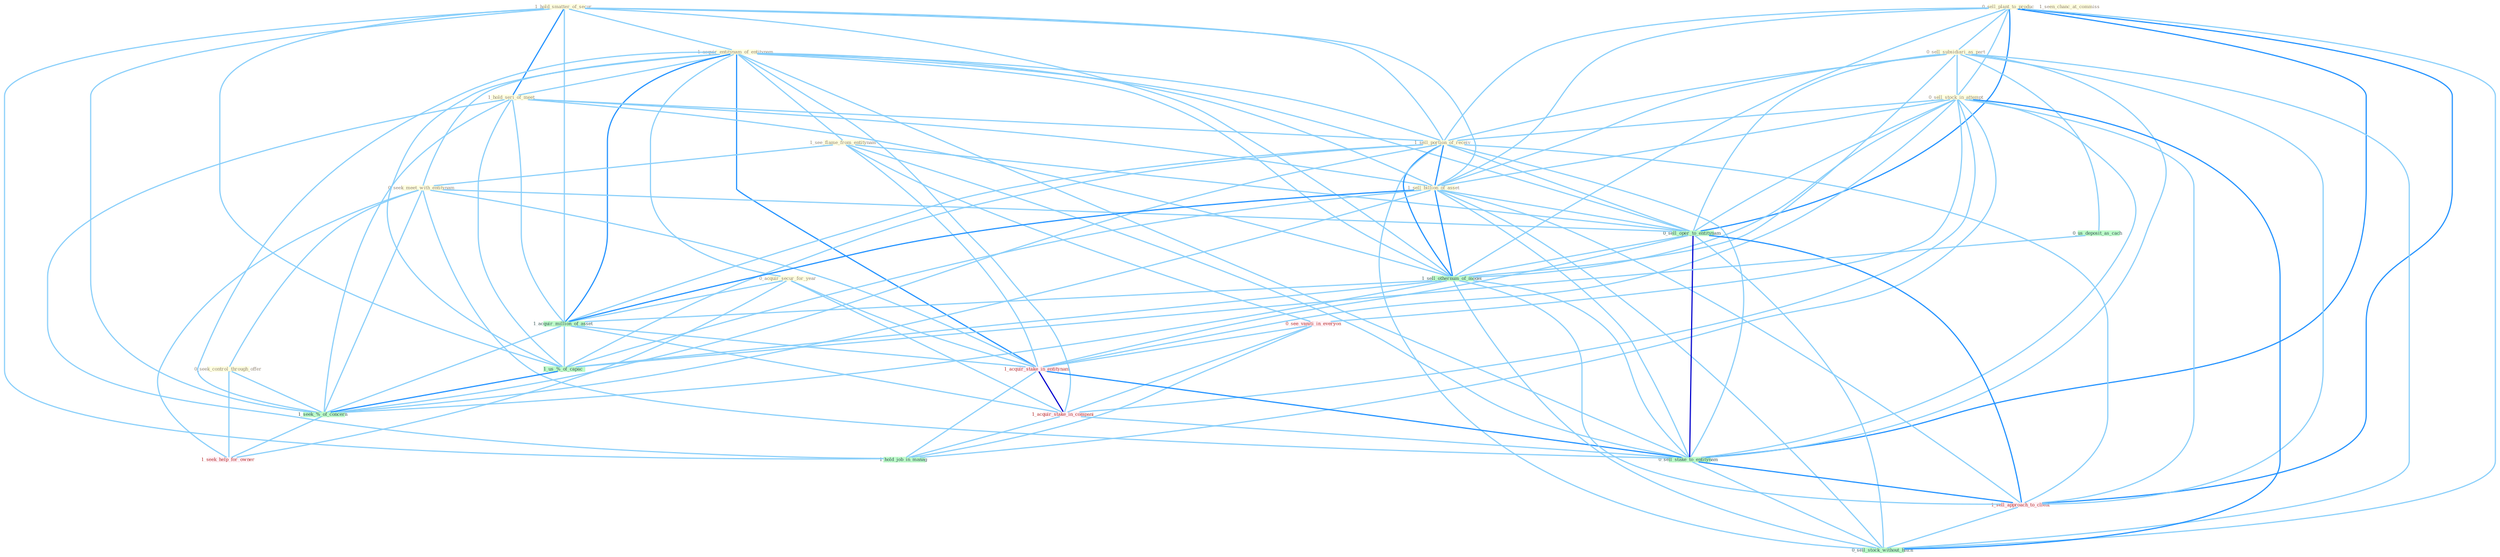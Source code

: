 Graph G{ 
    node
    [shape=polygon,style=filled,width=.5,height=.06,color="#BDFCC9",fixedsize=true,fontsize=4,
    fontcolor="#2f4f4f"];
    {node
    [color="#ffffe0", fontcolor="#8b7d6b"] "1_hold_smatter_of_secur " "0_sell_plant_to_produc " "1_acquir_entitynam_of_entitynam " "1_hold_seri_of_meet " "1_seen_chanc_at_commiss " "1_see_flame_from_entitynam " "0_sell_subsidiari_as_part " "0_seek_meet_with_entitynam " "0_sell_stock_in_attempt " "0_seek_control_through_offer " "1_sell_portion_of_receiv " "0_acquir_secur_for_year " "1_sell_billion_of_asset "}
{node [color="#fff0f5", fontcolor="#b22222"] "0_see_vaniti_in_everyon " "1_acquir_stake_in_entitynam " "1_acquir_stake_in_compani " "1_sell_approach_to_client " "1_seek_help_for_owner "}
edge [color="#B0E2FF"];

	"1_hold_smatter_of_secur " -- "1_acquir_entitynam_of_entitynam " [w="1", color="#87cefa" ];
	"1_hold_smatter_of_secur " -- "1_hold_seri_of_meet " [w="2", color="#1e90ff" , len=0.8];
	"1_hold_smatter_of_secur " -- "1_sell_portion_of_receiv " [w="1", color="#87cefa" ];
	"1_hold_smatter_of_secur " -- "1_sell_billion_of_asset " [w="1", color="#87cefa" ];
	"1_hold_smatter_of_secur " -- "1_sell_othernum_of_model " [w="1", color="#87cefa" ];
	"1_hold_smatter_of_secur " -- "1_acquir_million_of_asset " [w="1", color="#87cefa" ];
	"1_hold_smatter_of_secur " -- "1_us_%_of_capac " [w="1", color="#87cefa" ];
	"1_hold_smatter_of_secur " -- "1_hold_job_in_manag " [w="1", color="#87cefa" ];
	"1_hold_smatter_of_secur " -- "1_seek_%_of_concern " [w="1", color="#87cefa" ];
	"0_sell_plant_to_produc " -- "0_sell_subsidiari_as_part " [w="1", color="#87cefa" ];
	"0_sell_plant_to_produc " -- "0_sell_stock_in_attempt " [w="1", color="#87cefa" ];
	"0_sell_plant_to_produc " -- "1_sell_portion_of_receiv " [w="1", color="#87cefa" ];
	"0_sell_plant_to_produc " -- "1_sell_billion_of_asset " [w="1", color="#87cefa" ];
	"0_sell_plant_to_produc " -- "0_sell_oper_to_entitynam " [w="2", color="#1e90ff" , len=0.8];
	"0_sell_plant_to_produc " -- "1_sell_othernum_of_model " [w="1", color="#87cefa" ];
	"0_sell_plant_to_produc " -- "0_sell_stake_to_entitynam " [w="2", color="#1e90ff" , len=0.8];
	"0_sell_plant_to_produc " -- "1_sell_approach_to_client " [w="2", color="#1e90ff" , len=0.8];
	"0_sell_plant_to_produc " -- "0_sell_stock_without_hitch " [w="1", color="#87cefa" ];
	"1_acquir_entitynam_of_entitynam " -- "1_hold_seri_of_meet " [w="1", color="#87cefa" ];
	"1_acquir_entitynam_of_entitynam " -- "1_see_flame_from_entitynam " [w="1", color="#87cefa" ];
	"1_acquir_entitynam_of_entitynam " -- "0_seek_meet_with_entitynam " [w="1", color="#87cefa" ];
	"1_acquir_entitynam_of_entitynam " -- "1_sell_portion_of_receiv " [w="1", color="#87cefa" ];
	"1_acquir_entitynam_of_entitynam " -- "0_acquir_secur_for_year " [w="1", color="#87cefa" ];
	"1_acquir_entitynam_of_entitynam " -- "1_sell_billion_of_asset " [w="1", color="#87cefa" ];
	"1_acquir_entitynam_of_entitynam " -- "0_sell_oper_to_entitynam " [w="1", color="#87cefa" ];
	"1_acquir_entitynam_of_entitynam " -- "1_sell_othernum_of_model " [w="1", color="#87cefa" ];
	"1_acquir_entitynam_of_entitynam " -- "1_acquir_million_of_asset " [w="2", color="#1e90ff" , len=0.8];
	"1_acquir_entitynam_of_entitynam " -- "1_acquir_stake_in_entitynam " [w="2", color="#1e90ff" , len=0.8];
	"1_acquir_entitynam_of_entitynam " -- "1_acquir_stake_in_compani " [w="1", color="#87cefa" ];
	"1_acquir_entitynam_of_entitynam " -- "0_sell_stake_to_entitynam " [w="1", color="#87cefa" ];
	"1_acquir_entitynam_of_entitynam " -- "1_us_%_of_capac " [w="1", color="#87cefa" ];
	"1_acquir_entitynam_of_entitynam " -- "1_seek_%_of_concern " [w="1", color="#87cefa" ];
	"1_hold_seri_of_meet " -- "1_sell_portion_of_receiv " [w="1", color="#87cefa" ];
	"1_hold_seri_of_meet " -- "1_sell_billion_of_asset " [w="1", color="#87cefa" ];
	"1_hold_seri_of_meet " -- "1_sell_othernum_of_model " [w="1", color="#87cefa" ];
	"1_hold_seri_of_meet " -- "1_acquir_million_of_asset " [w="1", color="#87cefa" ];
	"1_hold_seri_of_meet " -- "1_us_%_of_capac " [w="1", color="#87cefa" ];
	"1_hold_seri_of_meet " -- "1_hold_job_in_manag " [w="1", color="#87cefa" ];
	"1_hold_seri_of_meet " -- "1_seek_%_of_concern " [w="1", color="#87cefa" ];
	"1_see_flame_from_entitynam " -- "0_seek_meet_with_entitynam " [w="1", color="#87cefa" ];
	"1_see_flame_from_entitynam " -- "0_sell_oper_to_entitynam " [w="1", color="#87cefa" ];
	"1_see_flame_from_entitynam " -- "0_see_vaniti_in_everyon " [w="1", color="#87cefa" ];
	"1_see_flame_from_entitynam " -- "1_acquir_stake_in_entitynam " [w="1", color="#87cefa" ];
	"1_see_flame_from_entitynam " -- "0_sell_stake_to_entitynam " [w="1", color="#87cefa" ];
	"0_sell_subsidiari_as_part " -- "0_sell_stock_in_attempt " [w="1", color="#87cefa" ];
	"0_sell_subsidiari_as_part " -- "1_sell_portion_of_receiv " [w="1", color="#87cefa" ];
	"0_sell_subsidiari_as_part " -- "1_sell_billion_of_asset " [w="1", color="#87cefa" ];
	"0_sell_subsidiari_as_part " -- "0_sell_oper_to_entitynam " [w="1", color="#87cefa" ];
	"0_sell_subsidiari_as_part " -- "1_sell_othernum_of_model " [w="1", color="#87cefa" ];
	"0_sell_subsidiari_as_part " -- "0_us_deposit_as_cach " [w="1", color="#87cefa" ];
	"0_sell_subsidiari_as_part " -- "0_sell_stake_to_entitynam " [w="1", color="#87cefa" ];
	"0_sell_subsidiari_as_part " -- "1_sell_approach_to_client " [w="1", color="#87cefa" ];
	"0_sell_subsidiari_as_part " -- "0_sell_stock_without_hitch " [w="1", color="#87cefa" ];
	"0_seek_meet_with_entitynam " -- "0_seek_control_through_offer " [w="1", color="#87cefa" ];
	"0_seek_meet_with_entitynam " -- "0_sell_oper_to_entitynam " [w="1", color="#87cefa" ];
	"0_seek_meet_with_entitynam " -- "1_acquir_stake_in_entitynam " [w="1", color="#87cefa" ];
	"0_seek_meet_with_entitynam " -- "0_sell_stake_to_entitynam " [w="1", color="#87cefa" ];
	"0_seek_meet_with_entitynam " -- "1_seek_%_of_concern " [w="1", color="#87cefa" ];
	"0_seek_meet_with_entitynam " -- "1_seek_help_for_owner " [w="1", color="#87cefa" ];
	"0_sell_stock_in_attempt " -- "1_sell_portion_of_receiv " [w="1", color="#87cefa" ];
	"0_sell_stock_in_attempt " -- "1_sell_billion_of_asset " [w="1", color="#87cefa" ];
	"0_sell_stock_in_attempt " -- "0_sell_oper_to_entitynam " [w="1", color="#87cefa" ];
	"0_sell_stock_in_attempt " -- "1_sell_othernum_of_model " [w="1", color="#87cefa" ];
	"0_sell_stock_in_attempt " -- "0_see_vaniti_in_everyon " [w="1", color="#87cefa" ];
	"0_sell_stock_in_attempt " -- "1_acquir_stake_in_entitynam " [w="1", color="#87cefa" ];
	"0_sell_stock_in_attempt " -- "1_acquir_stake_in_compani " [w="1", color="#87cefa" ];
	"0_sell_stock_in_attempt " -- "0_sell_stake_to_entitynam " [w="1", color="#87cefa" ];
	"0_sell_stock_in_attempt " -- "1_sell_approach_to_client " [w="1", color="#87cefa" ];
	"0_sell_stock_in_attempt " -- "1_hold_job_in_manag " [w="1", color="#87cefa" ];
	"0_sell_stock_in_attempt " -- "0_sell_stock_without_hitch " [w="2", color="#1e90ff" , len=0.8];
	"0_seek_control_through_offer " -- "1_seek_%_of_concern " [w="1", color="#87cefa" ];
	"0_seek_control_through_offer " -- "1_seek_help_for_owner " [w="1", color="#87cefa" ];
	"1_sell_portion_of_receiv " -- "1_sell_billion_of_asset " [w="2", color="#1e90ff" , len=0.8];
	"1_sell_portion_of_receiv " -- "0_sell_oper_to_entitynam " [w="1", color="#87cefa" ];
	"1_sell_portion_of_receiv " -- "1_sell_othernum_of_model " [w="2", color="#1e90ff" , len=0.8];
	"1_sell_portion_of_receiv " -- "1_acquir_million_of_asset " [w="1", color="#87cefa" ];
	"1_sell_portion_of_receiv " -- "0_sell_stake_to_entitynam " [w="1", color="#87cefa" ];
	"1_sell_portion_of_receiv " -- "1_us_%_of_capac " [w="1", color="#87cefa" ];
	"1_sell_portion_of_receiv " -- "1_sell_approach_to_client " [w="1", color="#87cefa" ];
	"1_sell_portion_of_receiv " -- "0_sell_stock_without_hitch " [w="1", color="#87cefa" ];
	"1_sell_portion_of_receiv " -- "1_seek_%_of_concern " [w="1", color="#87cefa" ];
	"0_acquir_secur_for_year " -- "1_acquir_million_of_asset " [w="1", color="#87cefa" ];
	"0_acquir_secur_for_year " -- "1_acquir_stake_in_entitynam " [w="1", color="#87cefa" ];
	"0_acquir_secur_for_year " -- "1_acquir_stake_in_compani " [w="1", color="#87cefa" ];
	"0_acquir_secur_for_year " -- "1_seek_help_for_owner " [w="1", color="#87cefa" ];
	"1_sell_billion_of_asset " -- "0_sell_oper_to_entitynam " [w="1", color="#87cefa" ];
	"1_sell_billion_of_asset " -- "1_sell_othernum_of_model " [w="2", color="#1e90ff" , len=0.8];
	"1_sell_billion_of_asset " -- "1_acquir_million_of_asset " [w="2", color="#1e90ff" , len=0.8];
	"1_sell_billion_of_asset " -- "0_sell_stake_to_entitynam " [w="1", color="#87cefa" ];
	"1_sell_billion_of_asset " -- "1_us_%_of_capac " [w="1", color="#87cefa" ];
	"1_sell_billion_of_asset " -- "1_sell_approach_to_client " [w="1", color="#87cefa" ];
	"1_sell_billion_of_asset " -- "0_sell_stock_without_hitch " [w="1", color="#87cefa" ];
	"1_sell_billion_of_asset " -- "1_seek_%_of_concern " [w="1", color="#87cefa" ];
	"0_sell_oper_to_entitynam " -- "1_sell_othernum_of_model " [w="1", color="#87cefa" ];
	"0_sell_oper_to_entitynam " -- "1_acquir_stake_in_entitynam " [w="1", color="#87cefa" ];
	"0_sell_oper_to_entitynam " -- "0_sell_stake_to_entitynam " [w="3", color="#0000cd" , len=0.6];
	"0_sell_oper_to_entitynam " -- "1_sell_approach_to_client " [w="2", color="#1e90ff" , len=0.8];
	"0_sell_oper_to_entitynam " -- "0_sell_stock_without_hitch " [w="1", color="#87cefa" ];
	"1_sell_othernum_of_model " -- "1_acquir_million_of_asset " [w="1", color="#87cefa" ];
	"1_sell_othernum_of_model " -- "0_sell_stake_to_entitynam " [w="1", color="#87cefa" ];
	"1_sell_othernum_of_model " -- "1_us_%_of_capac " [w="1", color="#87cefa" ];
	"1_sell_othernum_of_model " -- "1_sell_approach_to_client " [w="1", color="#87cefa" ];
	"1_sell_othernum_of_model " -- "0_sell_stock_without_hitch " [w="1", color="#87cefa" ];
	"1_sell_othernum_of_model " -- "1_seek_%_of_concern " [w="1", color="#87cefa" ];
	"0_see_vaniti_in_everyon " -- "1_acquir_stake_in_entitynam " [w="1", color="#87cefa" ];
	"0_see_vaniti_in_everyon " -- "1_acquir_stake_in_compani " [w="1", color="#87cefa" ];
	"0_see_vaniti_in_everyon " -- "1_hold_job_in_manag " [w="1", color="#87cefa" ];
	"1_acquir_million_of_asset " -- "1_acquir_stake_in_entitynam " [w="1", color="#87cefa" ];
	"1_acquir_million_of_asset " -- "1_acquir_stake_in_compani " [w="1", color="#87cefa" ];
	"1_acquir_million_of_asset " -- "1_us_%_of_capac " [w="1", color="#87cefa" ];
	"1_acquir_million_of_asset " -- "1_seek_%_of_concern " [w="1", color="#87cefa" ];
	"0_us_deposit_as_cach " -- "1_us_%_of_capac " [w="1", color="#87cefa" ];
	"1_acquir_stake_in_entitynam " -- "1_acquir_stake_in_compani " [w="3", color="#0000cd" , len=0.6];
	"1_acquir_stake_in_entitynam " -- "0_sell_stake_to_entitynam " [w="2", color="#1e90ff" , len=0.8];
	"1_acquir_stake_in_entitynam " -- "1_hold_job_in_manag " [w="1", color="#87cefa" ];
	"1_acquir_stake_in_compani " -- "0_sell_stake_to_entitynam " [w="1", color="#87cefa" ];
	"1_acquir_stake_in_compani " -- "1_hold_job_in_manag " [w="1", color="#87cefa" ];
	"0_sell_stake_to_entitynam " -- "1_sell_approach_to_client " [w="2", color="#1e90ff" , len=0.8];
	"0_sell_stake_to_entitynam " -- "0_sell_stock_without_hitch " [w="1", color="#87cefa" ];
	"1_us_%_of_capac " -- "1_seek_%_of_concern " [w="2", color="#1e90ff" , len=0.8];
	"1_sell_approach_to_client " -- "0_sell_stock_without_hitch " [w="1", color="#87cefa" ];
	"1_seek_%_of_concern " -- "1_seek_help_for_owner " [w="1", color="#87cefa" ];
}